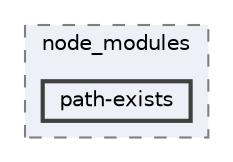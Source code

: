 digraph "pkiclassroomrescheduler/src/main/frontend/node_modules/path-exists"
{
 // LATEX_PDF_SIZE
  bgcolor="transparent";
  edge [fontname=Helvetica,fontsize=10,labelfontname=Helvetica,labelfontsize=10];
  node [fontname=Helvetica,fontsize=10,shape=box,height=0.2,width=0.4];
  compound=true
  subgraph clusterdir_72953eda66ccb3a2722c28e1c3e6c23b {
    graph [ bgcolor="#edf0f7", pencolor="grey50", label="node_modules", fontname=Helvetica,fontsize=10 style="filled,dashed", URL="dir_72953eda66ccb3a2722c28e1c3e6c23b.html",tooltip=""]
  dir_b565d47a1655eaddb298e31fb14a68f9 [label="path-exists", fillcolor="#edf0f7", color="grey25", style="filled,bold", URL="dir_b565d47a1655eaddb298e31fb14a68f9.html",tooltip=""];
  }
}
